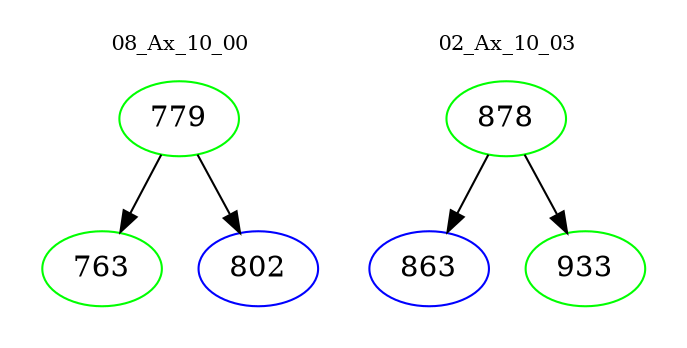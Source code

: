 digraph{
subgraph cluster_0 {
color = white
label = "08_Ax_10_00";
fontsize=10;
T0_779 [label="779", color="green"]
T0_779 -> T0_763 [color="black"]
T0_763 [label="763", color="green"]
T0_779 -> T0_802 [color="black"]
T0_802 [label="802", color="blue"]
}
subgraph cluster_1 {
color = white
label = "02_Ax_10_03";
fontsize=10;
T1_878 [label="878", color="green"]
T1_878 -> T1_863 [color="black"]
T1_863 [label="863", color="blue"]
T1_878 -> T1_933 [color="black"]
T1_933 [label="933", color="green"]
}
}
